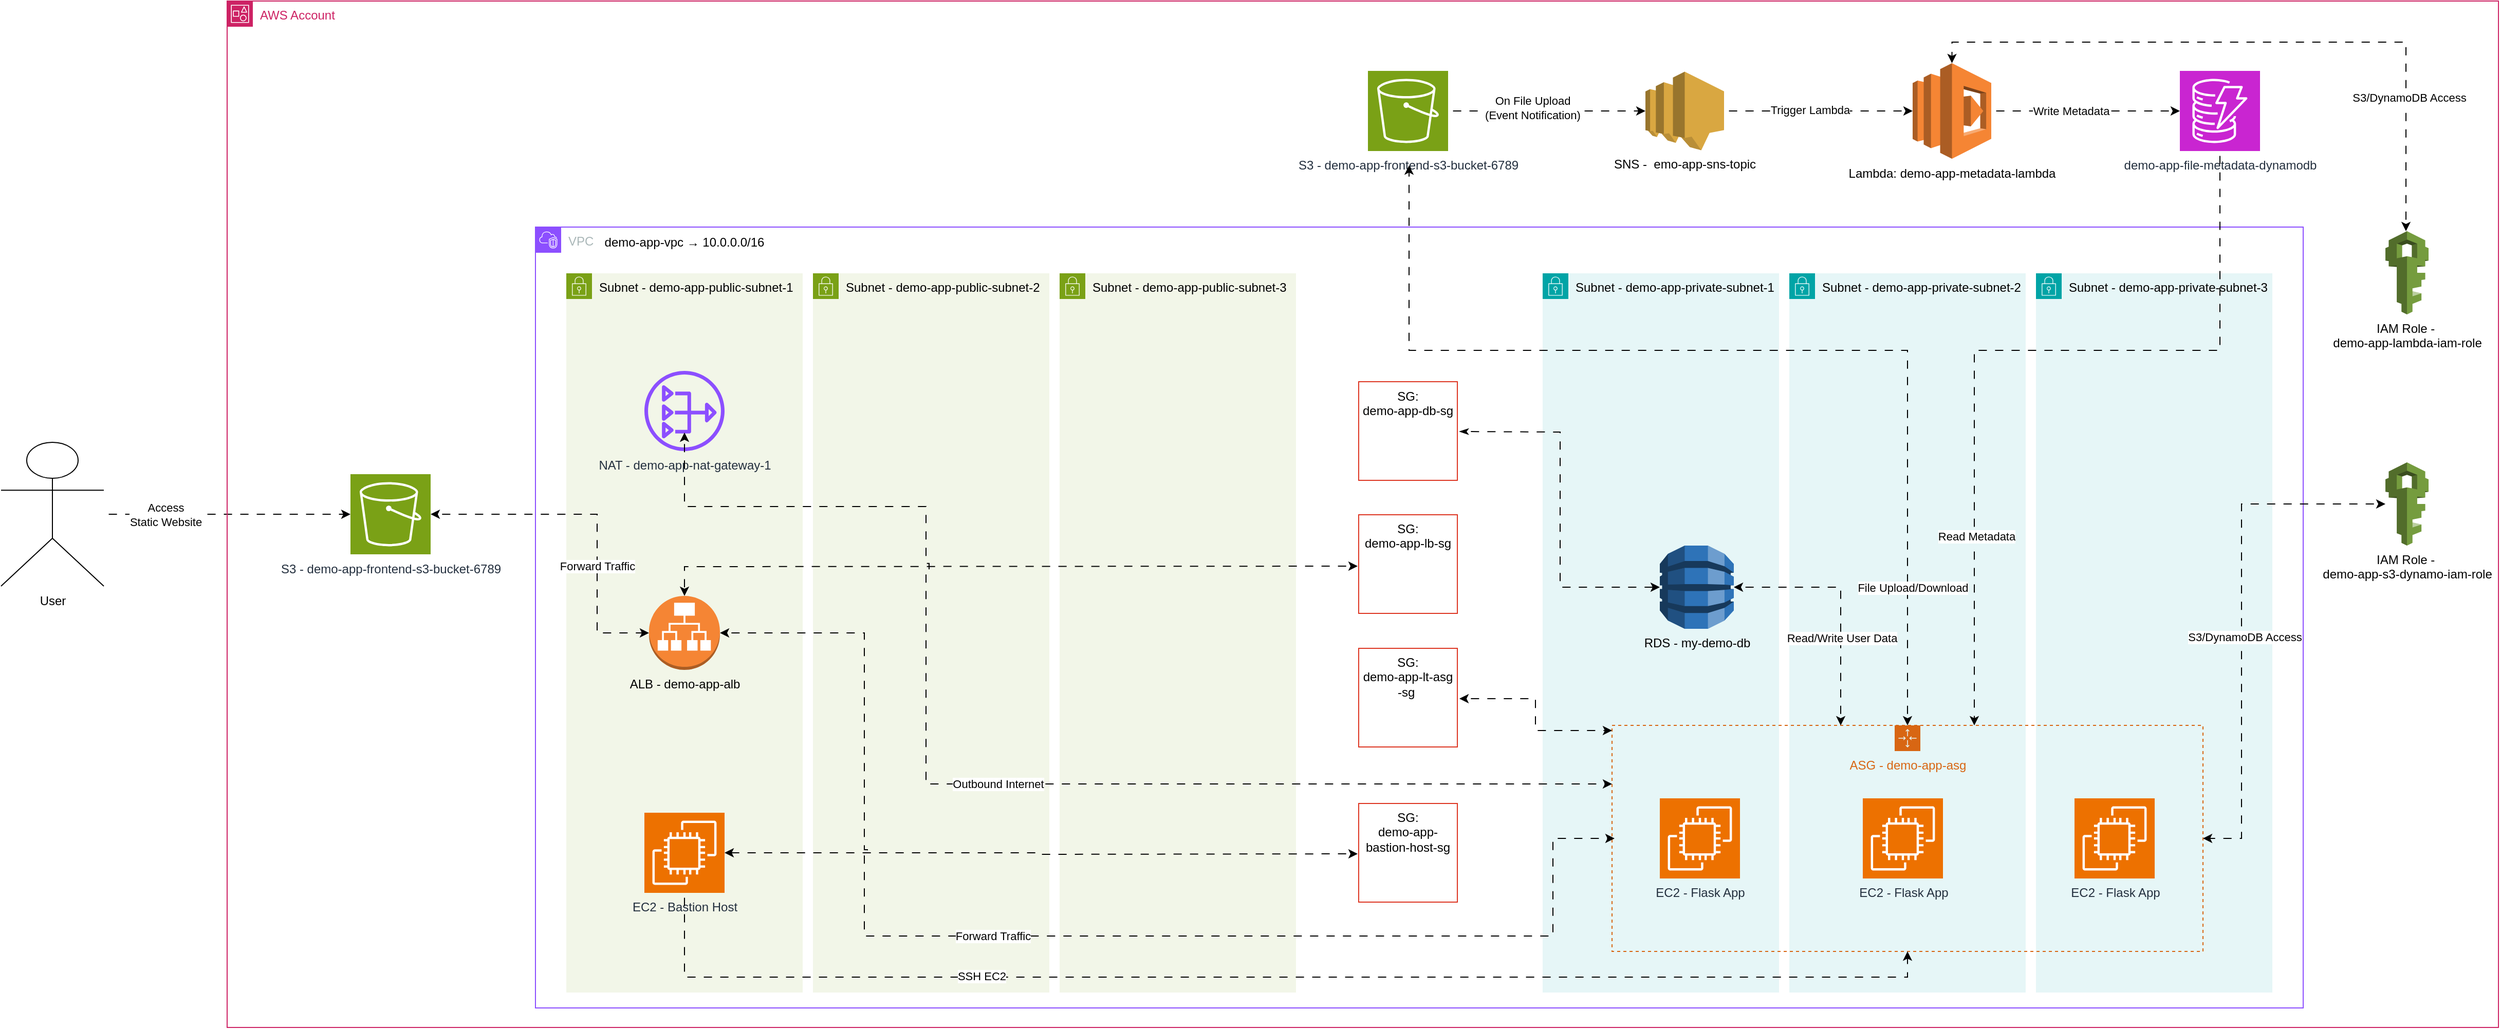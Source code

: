 <mxfile version="28.2.5">
  <diagram name="Page-1" id="WA0lPVl5pJvD9vc_c7SS">
    <mxGraphModel dx="1209" dy="1378" grid="1" gridSize="10" guides="1" tooltips="1" connect="1" arrows="1" fold="1" page="1" pageScale="1" pageWidth="827" pageHeight="1169" math="0" shadow="0">
      <root>
        <mxCell id="0" />
        <mxCell id="1" parent="0" />
        <mxCell id="fNRUj5ejag9MHIPvJ8dK-53" value="VPC" style="points=[[0,0],[0.25,0],[0.5,0],[0.75,0],[1,0],[1,0.25],[1,0.5],[1,0.75],[1,1],[0.75,1],[0.5,1],[0.25,1],[0,1],[0,0.75],[0,0.5],[0,0.25]];outlineConnect=0;gradientColor=none;html=1;whiteSpace=wrap;fontSize=12;fontStyle=0;container=1;pointerEvents=0;collapsible=0;recursiveResize=0;shape=mxgraph.aws4.group;grIcon=mxgraph.aws4.group_vpc2;strokeColor=#8C4FFF;fillColor=default;verticalAlign=top;align=left;spacingLeft=30;fontColor=#AAB7B8;dashed=0;" parent="1" vertex="1">
          <mxGeometry x="1720" y="540" width="1720" height="760" as="geometry" />
        </mxCell>
        <mxCell id="fNRUj5ejag9MHIPvJ8dK-60" value="&lt;span style=&quot;color: rgb(0, 0, 0); text-align: center;&quot;&gt;Subnet - demo-app-private-subnet-1&lt;/span&gt;" style="points=[[0,0],[0.25,0],[0.5,0],[0.75,0],[1,0],[1,0.25],[1,0.5],[1,0.75],[1,1],[0.75,1],[0.5,1],[0.25,1],[0,1],[0,0.75],[0,0.5],[0,0.25]];outlineConnect=0;gradientColor=none;html=1;whiteSpace=wrap;fontSize=12;fontStyle=0;container=1;pointerEvents=0;collapsible=0;recursiveResize=0;shape=mxgraph.aws4.group;grIcon=mxgraph.aws4.group_security_group;grStroke=0;strokeColor=#00A4A6;fillColor=#E6F6F7;verticalAlign=top;align=left;spacingLeft=30;fontColor=#147EBA;dashed=0;" parent="fNRUj5ejag9MHIPvJ8dK-53" vertex="1">
          <mxGeometry x="980" y="45" width="230" height="700" as="geometry" />
        </mxCell>
        <mxCell id="fNRUj5ejag9MHIPvJ8dK-61" value="&lt;span style=&quot;color: rgb(0, 0, 0); text-align: center;&quot;&gt;Subnet -&amp;nbsp;demo-app-private-subnet-2&lt;/span&gt;" style="points=[[0,0],[0.25,0],[0.5,0],[0.75,0],[1,0],[1,0.25],[1,0.5],[1,0.75],[1,1],[0.75,1],[0.5,1],[0.25,1],[0,1],[0,0.75],[0,0.5],[0,0.25]];outlineConnect=0;gradientColor=none;html=1;whiteSpace=wrap;fontSize=12;fontStyle=0;container=1;pointerEvents=0;collapsible=0;recursiveResize=0;shape=mxgraph.aws4.group;grIcon=mxgraph.aws4.group_security_group;grStroke=0;strokeColor=#00A4A6;fillColor=#E6F6F7;verticalAlign=top;align=left;spacingLeft=30;fontColor=#147EBA;dashed=0;" parent="fNRUj5ejag9MHIPvJ8dK-53" vertex="1">
          <mxGeometry x="1220" y="45" width="230" height="700" as="geometry" />
        </mxCell>
        <mxCell id="fNRUj5ejag9MHIPvJ8dK-62" value="&lt;span style=&quot;color: rgb(0, 0, 0); text-align: center;&quot;&gt;Subnet -&amp;nbsp;demo-app-private-subnet-3&lt;/span&gt;" style="points=[[0,0],[0.25,0],[0.5,0],[0.75,0],[1,0],[1,0.25],[1,0.5],[1,0.75],[1,1],[0.75,1],[0.5,1],[0.25,1],[0,1],[0,0.75],[0,0.5],[0,0.25]];outlineConnect=0;gradientColor=none;html=1;whiteSpace=wrap;fontSize=12;fontStyle=0;container=1;pointerEvents=0;collapsible=0;recursiveResize=0;shape=mxgraph.aws4.group;grIcon=mxgraph.aws4.group_security_group;grStroke=0;strokeColor=#00A4A6;fillColor=#E6F6F7;verticalAlign=top;align=left;spacingLeft=30;fontColor=#147EBA;dashed=0;" parent="fNRUj5ejag9MHIPvJ8dK-53" vertex="1">
          <mxGeometry x="1460" y="45" width="230" height="700" as="geometry" />
        </mxCell>
        <mxCell id="fNRUj5ejag9MHIPvJ8dK-67" value="ASG - demo-app-asg" style="points=[[0,0],[0.25,0],[0.5,0],[0.75,0],[1,0],[1,0.25],[1,0.5],[1,0.75],[1,1],[0.75,1],[0.5,1],[0.25,1],[0,1],[0,0.75],[0,0.5],[0,0.25]];outlineConnect=0;gradientColor=none;html=1;whiteSpace=wrap;fontSize=12;fontStyle=0;container=1;pointerEvents=0;collapsible=0;recursiveResize=0;shape=mxgraph.aws4.groupCenter;grIcon=mxgraph.aws4.group_auto_scaling_group;grStroke=1;strokeColor=#D86613;fillColor=none;verticalAlign=top;align=center;fontColor=#D86613;dashed=1;spacingTop=25;" parent="fNRUj5ejag9MHIPvJ8dK-62" vertex="1">
          <mxGeometry x="-412.5" y="440" width="575" height="220" as="geometry" />
        </mxCell>
        <mxCell id="fNRUj5ejag9MHIPvJ8dK-69" value="EC2 - Flask App" style="sketch=0;points=[[0,0,0],[0.25,0,0],[0.5,0,0],[0.75,0,0],[1,0,0],[0,1,0],[0.25,1,0],[0.5,1,0],[0.75,1,0],[1,1,0],[0,0.25,0],[0,0.5,0],[0,0.75,0],[1,0.25,0],[1,0.5,0],[1,0.75,0]];outlineConnect=0;fontColor=#232F3E;fillColor=#ED7100;strokeColor=#ffffff;dashed=0;verticalLabelPosition=bottom;verticalAlign=top;align=center;html=1;fontSize=12;fontStyle=0;aspect=fixed;shape=mxgraph.aws4.resourceIcon;resIcon=mxgraph.aws4.ec2;" parent="fNRUj5ejag9MHIPvJ8dK-67" vertex="1">
          <mxGeometry x="244" y="71" width="78" height="78" as="geometry" />
        </mxCell>
        <mxCell id="fNRUj5ejag9MHIPvJ8dK-70" value="EC2 - Flask App" style="sketch=0;points=[[0,0,0],[0.25,0,0],[0.5,0,0],[0.75,0,0],[1,0,0],[0,1,0],[0.25,1,0],[0.5,1,0],[0.75,1,0],[1,1,0],[0,0.25,0],[0,0.5,0],[0,0.75,0],[1,0.25,0],[1,0.5,0],[1,0.75,0]];outlineConnect=0;fontColor=#232F3E;fillColor=#ED7100;strokeColor=#ffffff;dashed=0;verticalLabelPosition=bottom;verticalAlign=top;align=center;html=1;fontSize=12;fontStyle=0;aspect=fixed;shape=mxgraph.aws4.resourceIcon;resIcon=mxgraph.aws4.ec2;" parent="fNRUj5ejag9MHIPvJ8dK-67" vertex="1">
          <mxGeometry x="450" y="71" width="78" height="78" as="geometry" />
        </mxCell>
        <mxCell id="fNRUj5ejag9MHIPvJ8dK-63" value="&lt;span style=&quot;color: rgb(0, 0, 0); text-align: center;&quot;&gt;Subnet -&amp;nbsp;demo-app-public-subnet-1&lt;/span&gt;" style="points=[[0,0],[0.25,0],[0.5,0],[0.75,0],[1,0],[1,0.25],[1,0.5],[1,0.75],[1,1],[0.75,1],[0.5,1],[0.25,1],[0,1],[0,0.75],[0,0.5],[0,0.25]];outlineConnect=0;gradientColor=none;html=1;whiteSpace=wrap;fontSize=12;fontStyle=0;container=1;pointerEvents=0;collapsible=0;recursiveResize=0;shape=mxgraph.aws4.group;grIcon=mxgraph.aws4.group_security_group;grStroke=0;strokeColor=#7AA116;fillColor=#F2F6E8;verticalAlign=top;align=left;spacingLeft=30;fontColor=#248814;dashed=0;" parent="fNRUj5ejag9MHIPvJ8dK-53" vertex="1">
          <mxGeometry x="30" y="45" width="230" height="700" as="geometry" />
        </mxCell>
        <mxCell id="fNRUj5ejag9MHIPvJ8dK-74" value="NAT - demo-app-nat-gateway-1" style="sketch=0;outlineConnect=0;fontColor=#232F3E;gradientColor=none;fillColor=#8C4FFF;strokeColor=none;dashed=0;verticalLabelPosition=bottom;verticalAlign=top;align=center;html=1;fontSize=12;fontStyle=0;aspect=fixed;pointerEvents=1;shape=mxgraph.aws4.nat_gateway;" parent="fNRUj5ejag9MHIPvJ8dK-63" vertex="1">
          <mxGeometry x="76" y="95" width="78" height="78" as="geometry" />
        </mxCell>
        <mxCell id="fNRUj5ejag9MHIPvJ8dK-102" value="ALB -&amp;nbsp;demo-app-alb" style="outlineConnect=0;dashed=0;verticalLabelPosition=bottom;verticalAlign=top;align=center;html=1;shape=mxgraph.aws3.application_load_balancer;fillColor=#F58534;gradientColor=none;" parent="fNRUj5ejag9MHIPvJ8dK-63" vertex="1">
          <mxGeometry x="80.5" y="314" width="69" height="72" as="geometry" />
        </mxCell>
        <mxCell id="fNRUj5ejag9MHIPvJ8dK-64" value="&lt;span style=&quot;color: rgb(0, 0, 0); text-align: center;&quot;&gt;Subnet -&amp;nbsp;demo-app-public-subnet-2&lt;/span&gt;" style="points=[[0,0],[0.25,0],[0.5,0],[0.75,0],[1,0],[1,0.25],[1,0.5],[1,0.75],[1,1],[0.75,1],[0.5,1],[0.25,1],[0,1],[0,0.75],[0,0.5],[0,0.25]];outlineConnect=0;gradientColor=none;html=1;whiteSpace=wrap;fontSize=12;fontStyle=0;container=1;pointerEvents=0;collapsible=0;recursiveResize=0;shape=mxgraph.aws4.group;grIcon=mxgraph.aws4.group_security_group;grStroke=0;strokeColor=#7AA116;fillColor=#F2F6E8;verticalAlign=top;align=left;spacingLeft=30;fontColor=#248814;dashed=0;" parent="fNRUj5ejag9MHIPvJ8dK-53" vertex="1">
          <mxGeometry x="270" y="45" width="230" height="700" as="geometry" />
        </mxCell>
        <mxCell id="fNRUj5ejag9MHIPvJ8dK-65" value="&lt;span style=&quot;color: rgb(0, 0, 0); text-align: center;&quot;&gt;Subnet -&amp;nbsp;demo-app-public-subnet-3&lt;/span&gt;" style="points=[[0,0],[0.25,0],[0.5,0],[0.75,0],[1,0],[1,0.25],[1,0.5],[1,0.75],[1,1],[0.75,1],[0.5,1],[0.25,1],[0,1],[0,0.75],[0,0.5],[0,0.25]];outlineConnect=0;gradientColor=none;html=1;whiteSpace=wrap;fontSize=12;fontStyle=0;container=1;pointerEvents=0;collapsible=0;recursiveResize=0;shape=mxgraph.aws4.group;grIcon=mxgraph.aws4.group_security_group;grStroke=0;strokeColor=#7AA116;fillColor=#F2F6E8;verticalAlign=top;align=left;spacingLeft=30;fontColor=#248814;dashed=0;" parent="fNRUj5ejag9MHIPvJ8dK-53" vertex="1">
          <mxGeometry x="510" y="45" width="230" height="700" as="geometry" />
        </mxCell>
        <mxCell id="fNRUj5ejag9MHIPvJ8dK-14" value="demo-app-vpc → 10.0.0.0/16" style="text;html=1;align=center;verticalAlign=middle;whiteSpace=wrap;rounded=0;" parent="fNRUj5ejag9MHIPvJ8dK-53" vertex="1">
          <mxGeometry x="60" width="170" height="30" as="geometry" />
        </mxCell>
        <mxCell id="fNRUj5ejag9MHIPvJ8dK-195" style="edgeStyle=orthogonalEdgeStyle;rounded=0;orthogonalLoop=1;jettySize=auto;html=1;flowAnimation=1;startArrow=classic;startFill=1;" parent="fNRUj5ejag9MHIPvJ8dK-53" target="fNRUj5ejag9MHIPvJ8dK-67" edge="1">
          <mxGeometry relative="1" as="geometry">
            <mxPoint x="899.0" y="459" as="sourcePoint" />
            <Array as="points">
              <mxPoint x="973" y="459" />
              <mxPoint x="973" y="490" />
            </Array>
          </mxGeometry>
        </mxCell>
        <mxCell id="fNRUj5ejag9MHIPvJ8dK-194" style="edgeStyle=orthogonalEdgeStyle;rounded=0;orthogonalLoop=1;jettySize=auto;html=1;entryX=0.5;entryY=0;entryDx=0;entryDy=0;entryPerimeter=0;startArrow=classic;startFill=1;flowAnimation=1;jumpStyle=sharp;" parent="fNRUj5ejag9MHIPvJ8dK-53" target="fNRUj5ejag9MHIPvJ8dK-102" edge="1">
          <mxGeometry relative="1" as="geometry">
            <mxPoint x="800" y="330" as="sourcePoint" />
          </mxGeometry>
        </mxCell>
        <mxCell id="fNRUj5ejag9MHIPvJ8dK-118" style="edgeStyle=orthogonalEdgeStyle;rounded=0;orthogonalLoop=1;jettySize=auto;html=1;flowAnimation=1;" parent="1" source="fNRUj5ejag9MHIPvJ8dK-101" target="fNRUj5ejag9MHIPvJ8dK-91" edge="1">
          <mxGeometry relative="1" as="geometry" />
        </mxCell>
        <mxCell id="fNRUj5ejag9MHIPvJ8dK-188" value="Access&lt;br&gt;Static Website" style="edgeLabel;html=1;align=center;verticalAlign=middle;resizable=0;points=[];" parent="fNRUj5ejag9MHIPvJ8dK-118" vertex="1" connectable="0">
          <mxGeometry x="-0.676" y="-2" relative="1" as="geometry">
            <mxPoint x="21" y="-2" as="offset" />
          </mxGeometry>
        </mxCell>
        <mxCell id="fNRUj5ejag9MHIPvJ8dK-101" value="User" style="shape=umlActor;verticalLabelPosition=bottom;verticalAlign=top;html=1;outlineConnect=0;" parent="1" vertex="1">
          <mxGeometry x="1200" y="749.5" width="100" height="140" as="geometry" />
        </mxCell>
        <mxCell id="fNRUj5ejag9MHIPvJ8dK-111" value="AWS Account" style="points=[[0,0],[0.25,0],[0.5,0],[0.75,0],[1,0],[1,0.25],[1,0.5],[1,0.75],[1,1],[0.75,1],[0.5,1],[0.25,1],[0,1],[0,0.75],[0,0.5],[0,0.25]];outlineConnect=0;gradientColor=none;html=1;whiteSpace=wrap;fontSize=12;fontStyle=0;container=1;pointerEvents=0;collapsible=0;recursiveResize=0;shape=mxgraph.aws4.group;grIcon=mxgraph.aws4.group_account;strokeColor=#CD2264;fillColor=none;verticalAlign=top;align=left;spacingLeft=30;fontColor=#CD2264;dashed=0;" parent="1" vertex="1">
          <mxGeometry x="1420" y="320" width="2210" height="999" as="geometry" />
        </mxCell>
        <mxCell id="fNRUj5ejag9MHIPvJ8dK-91" value="S3 - demo-app-frontend-s3-bucket-6789" style="sketch=0;points=[[0,0,0],[0.25,0,0],[0.5,0,0],[0.75,0,0],[1,0,0],[0,1,0],[0.25,1,0],[0.5,1,0],[0.75,1,0],[1,1,0],[0,0.25,0],[0,0.5,0],[0,0.75,0],[1,0.25,0],[1,0.5,0],[1,0.75,0]];outlineConnect=0;fontColor=#232F3E;fillColor=#7AA116;strokeColor=#ffffff;dashed=0;verticalLabelPosition=bottom;verticalAlign=top;align=center;html=1;fontSize=12;fontStyle=0;aspect=fixed;shape=mxgraph.aws4.resourceIcon;resIcon=mxgraph.aws4.s3;" parent="fNRUj5ejag9MHIPvJ8dK-111" vertex="1">
          <mxGeometry x="120" y="460.5" width="78" height="78" as="geometry" />
        </mxCell>
        <mxCell id="fNRUj5ejag9MHIPvJ8dK-130" style="edgeStyle=orthogonalEdgeStyle;rounded=0;orthogonalLoop=1;jettySize=auto;html=1;flowAnimation=1;" parent="fNRUj5ejag9MHIPvJ8dK-111" source="fNRUj5ejag9MHIPvJ8dK-112" target="fNRUj5ejag9MHIPvJ8dK-113" edge="1">
          <mxGeometry relative="1" as="geometry" />
        </mxCell>
        <mxCell id="fNRUj5ejag9MHIPvJ8dK-137" value="On File Upload&lt;br&gt;(Event Notification)" style="edgeLabel;html=1;align=center;verticalAlign=middle;resizable=0;points=[];" parent="fNRUj5ejag9MHIPvJ8dK-130" vertex="1" connectable="0">
          <mxGeometry x="-0.135" y="3" relative="1" as="geometry">
            <mxPoint x="-1" as="offset" />
          </mxGeometry>
        </mxCell>
        <mxCell id="fNRUj5ejag9MHIPvJ8dK-112" value="S3 -&amp;nbsp;demo-app-frontend-s3-bucket-6789" style="sketch=0;points=[[0,0,0],[0.25,0,0],[0.5,0,0],[0.75,0,0],[1,0,0],[0,1,0],[0.25,1,0],[0.5,1,0],[0.75,1,0],[1,1,0],[0,0.25,0],[0,0.5,0],[0,0.75,0],[1,0.25,0],[1,0.5,0],[1,0.75,0]];outlineConnect=0;fontColor=#232F3E;fillColor=#7AA116;strokeColor=#ffffff;dashed=0;verticalLabelPosition=bottom;verticalAlign=top;align=center;html=1;fontSize=12;fontStyle=0;aspect=fixed;shape=mxgraph.aws4.resourceIcon;resIcon=mxgraph.aws4.s3;" parent="fNRUj5ejag9MHIPvJ8dK-111" vertex="1">
          <mxGeometry x="1110" y="68" width="78" height="78" as="geometry" />
        </mxCell>
        <mxCell id="fNRUj5ejag9MHIPvJ8dK-131" style="edgeStyle=orthogonalEdgeStyle;rounded=0;orthogonalLoop=1;jettySize=auto;html=1;flowAnimation=1;" parent="fNRUj5ejag9MHIPvJ8dK-111" source="fNRUj5ejag9MHIPvJ8dK-113" target="fNRUj5ejag9MHIPvJ8dK-114" edge="1">
          <mxGeometry relative="1" as="geometry" />
        </mxCell>
        <mxCell id="fNRUj5ejag9MHIPvJ8dK-138" value="Trigger Lambda" style="edgeLabel;html=1;align=center;verticalAlign=middle;resizable=0;points=[];" parent="fNRUj5ejag9MHIPvJ8dK-131" vertex="1" connectable="0">
          <mxGeometry x="-0.093" y="1" relative="1" as="geometry">
            <mxPoint as="offset" />
          </mxGeometry>
        </mxCell>
        <mxCell id="fNRUj5ejag9MHIPvJ8dK-113" value="SNS -&amp;nbsp;&amp;nbsp;emo-app-sns-topic" style="outlineConnect=0;dashed=0;verticalLabelPosition=bottom;verticalAlign=top;align=center;html=1;shape=mxgraph.aws3.sns;fillColor=#D9A741;gradientColor=none;" parent="fNRUj5ejag9MHIPvJ8dK-111" vertex="1">
          <mxGeometry x="1380" y="68.75" width="76.5" height="76.5" as="geometry" />
        </mxCell>
        <mxCell id="fNRUj5ejag9MHIPvJ8dK-114" value="Lambda:&amp;nbsp;demo-app-metadata-lambda" style="outlineConnect=0;dashed=0;verticalLabelPosition=bottom;verticalAlign=top;align=center;html=1;shape=mxgraph.aws3.lambda;fillColor=#F58534;gradientColor=none;" parent="fNRUj5ejag9MHIPvJ8dK-111" vertex="1">
          <mxGeometry x="1640" y="60.5" width="76.5" height="93" as="geometry" />
        </mxCell>
        <mxCell id="fNRUj5ejag9MHIPvJ8dK-116" value="demo-app-file-metadata-dynamodb" style="sketch=0;points=[[0,0,0],[0.25,0,0],[0.5,0,0],[0.75,0,0],[1,0,0],[0,1,0],[0.25,1,0],[0.5,1,0],[0.75,1,0],[1,1,0],[0,0.25,0],[0,0.5,0],[0,0.75,0],[1,0.25,0],[1,0.5,0],[1,0.75,0]];outlineConnect=0;fontColor=#232F3E;fillColor=#C925D1;strokeColor=#ffffff;dashed=0;verticalLabelPosition=bottom;verticalAlign=top;align=center;html=1;fontSize=12;fontStyle=0;aspect=fixed;shape=mxgraph.aws4.resourceIcon;resIcon=mxgraph.aws4.dynamodb;" parent="fNRUj5ejag9MHIPvJ8dK-111" vertex="1">
          <mxGeometry x="1900" y="68" width="78" height="78" as="geometry" />
        </mxCell>
        <mxCell id="fNRUj5ejag9MHIPvJ8dK-117" value="RDS -&amp;nbsp;my-demo-db" style="outlineConnect=0;dashed=0;verticalLabelPosition=bottom;verticalAlign=top;align=center;html=1;shape=mxgraph.aws3.dynamo_db;fillColor=#2E73B8;gradientColor=none;" parent="fNRUj5ejag9MHIPvJ8dK-111" vertex="1">
          <mxGeometry x="1394" y="530" width="72" height="81" as="geometry" />
        </mxCell>
        <mxCell id="fNRUj5ejag9MHIPvJ8dK-68" value="EC2 - Flask App" style="sketch=0;points=[[0,0,0],[0.25,0,0],[0.5,0,0],[0.75,0,0],[1,0,0],[0,1,0],[0.25,1,0],[0.5,1,0],[0.75,1,0],[1,1,0],[0,0.25,0],[0,0.5,0],[0,0.75,0],[1,0.25,0],[1,0.5,0],[1,0.75,0]];outlineConnect=0;fontColor=#232F3E;fillColor=#ED7100;strokeColor=#ffffff;dashed=0;verticalLabelPosition=bottom;verticalAlign=top;align=center;html=1;fontSize=12;fontStyle=0;aspect=fixed;shape=mxgraph.aws4.resourceIcon;resIcon=mxgraph.aws4.ec2;" parent="fNRUj5ejag9MHIPvJ8dK-111" vertex="1">
          <mxGeometry x="1394" y="776" width="78" height="78" as="geometry" />
        </mxCell>
        <mxCell id="fNRUj5ejag9MHIPvJ8dK-73" value="EC2 - Bastion Host" style="sketch=0;points=[[0,0,0],[0.25,0,0],[0.5,0,0],[0.75,0,0],[1,0,0],[0,1,0],[0.25,1,0],[0.5,1,0],[0.75,1,0],[1,1,0],[0,0.25,0],[0,0.5,0],[0,0.75,0],[1,0.25,0],[1,0.5,0],[1,0.75,0]];outlineConnect=0;fontColor=#232F3E;fillColor=#ED7100;strokeColor=#ffffff;dashed=0;verticalLabelPosition=bottom;verticalAlign=top;align=center;html=1;fontSize=12;fontStyle=0;aspect=fixed;shape=mxgraph.aws4.resourceIcon;resIcon=mxgraph.aws4.ec2;" parent="fNRUj5ejag9MHIPvJ8dK-111" vertex="1">
          <mxGeometry x="406" y="790" width="78" height="78" as="geometry" />
        </mxCell>
        <mxCell id="fNRUj5ejag9MHIPvJ8dK-127" style="edgeStyle=orthogonalEdgeStyle;rounded=0;orthogonalLoop=1;jettySize=auto;html=1;entryX=1;entryY=0.5;entryDx=0;entryDy=0;entryPerimeter=0;startArrow=classic;startFill=1;flowAnimation=1;jumpStyle=sharp;" parent="fNRUj5ejag9MHIPvJ8dK-111" target="fNRUj5ejag9MHIPvJ8dK-73" edge="1">
          <mxGeometry relative="1" as="geometry">
            <mxPoint x="1100" y="830" as="sourcePoint" />
          </mxGeometry>
        </mxCell>
        <mxCell id="fNRUj5ejag9MHIPvJ8dK-132" style="edgeStyle=orthogonalEdgeStyle;rounded=0;orthogonalLoop=1;jettySize=auto;html=1;entryX=0;entryY=0.5;entryDx=0;entryDy=0;entryPerimeter=0;flowAnimation=1;" parent="fNRUj5ejag9MHIPvJ8dK-111" source="fNRUj5ejag9MHIPvJ8dK-114" target="fNRUj5ejag9MHIPvJ8dK-116" edge="1">
          <mxGeometry relative="1" as="geometry" />
        </mxCell>
        <mxCell id="fNRUj5ejag9MHIPvJ8dK-139" value="Write Metadata" style="edgeLabel;html=1;align=center;verticalAlign=middle;resizable=0;points=[];" parent="fNRUj5ejag9MHIPvJ8dK-132" vertex="1" connectable="0">
          <mxGeometry x="-0.157" relative="1" as="geometry">
            <mxPoint as="offset" />
          </mxGeometry>
        </mxCell>
        <mxCell id="fNRUj5ejag9MHIPvJ8dK-145" style="edgeStyle=orthogonalEdgeStyle;rounded=0;orthogonalLoop=1;jettySize=auto;html=1;startArrow=classic;startFill=1;jumpStyle=sharp;flowAnimation=1;" parent="fNRUj5ejag9MHIPvJ8dK-111" edge="1">
          <mxGeometry relative="1" as="geometry">
            <mxPoint x="445.0" y="420" as="sourcePoint" />
            <mxPoint x="1347.5" y="762" as="targetPoint" />
            <Array as="points">
              <mxPoint x="445" y="492" />
              <mxPoint x="680" y="492" />
              <mxPoint x="680" y="762" />
            </Array>
          </mxGeometry>
        </mxCell>
        <mxCell id="fNRUj5ejag9MHIPvJ8dK-158" value="Outbound Internet" style="edgeLabel;html=1;align=center;verticalAlign=middle;resizable=0;points=[];" parent="fNRUj5ejag9MHIPvJ8dK-145" vertex="1" connectable="0">
          <mxGeometry x="0.015" relative="1" as="geometry">
            <mxPoint x="15" as="offset" />
          </mxGeometry>
        </mxCell>
        <mxCell id="fNRUj5ejag9MHIPvJ8dK-159" value="IAM Role -&amp;nbsp;&lt;br&gt;demo-app-s3-dynamo-iam-role" style="outlineConnect=0;dashed=0;verticalLabelPosition=bottom;verticalAlign=top;align=center;html=1;shape=mxgraph.aws3.iam;fillColor=#759C3E;gradientColor=none;" parent="fNRUj5ejag9MHIPvJ8dK-111" vertex="1">
          <mxGeometry x="2100" y="449" width="42" height="81" as="geometry" />
        </mxCell>
        <mxCell id="fNRUj5ejag9MHIPvJ8dK-185" value="IAM Role -&amp;nbsp;&lt;br&gt;demo-app-lambda-iam-role" style="outlineConnect=0;dashed=0;verticalLabelPosition=bottom;verticalAlign=top;align=center;html=1;shape=mxgraph.aws3.iam;fillColor=#759C3E;gradientColor=none;" parent="fNRUj5ejag9MHIPvJ8dK-111" vertex="1">
          <mxGeometry x="2100" y="224" width="42" height="81" as="geometry" />
        </mxCell>
        <mxCell id="fNRUj5ejag9MHIPvJ8dK-187" style="edgeStyle=orthogonalEdgeStyle;rounded=0;orthogonalLoop=1;jettySize=auto;html=1;entryX=0.5;entryY=0;entryDx=0;entryDy=0;entryPerimeter=0;startArrow=classic;startFill=1;flowAnimation=1;" parent="fNRUj5ejag9MHIPvJ8dK-111" source="fNRUj5ejag9MHIPvJ8dK-185" target="fNRUj5ejag9MHIPvJ8dK-114" edge="1">
          <mxGeometry relative="1" as="geometry">
            <Array as="points">
              <mxPoint x="2120" y="40" />
              <mxPoint x="1678" y="40" />
            </Array>
          </mxGeometry>
        </mxCell>
        <mxCell id="fNRUj5ejag9MHIPvJ8dK-192" value="S3/DynamoDB Access" style="edgeLabel;html=1;align=center;verticalAlign=middle;resizable=0;points=[];" parent="fNRUj5ejag9MHIPvJ8dK-187" vertex="1" connectable="0">
          <mxGeometry x="-0.597" y="-3" relative="1" as="geometry">
            <mxPoint as="offset" />
          </mxGeometry>
        </mxCell>
        <mxCell id="fNRUj5ejag9MHIPvJ8dK-119" style="edgeStyle=orthogonalEdgeStyle;rounded=0;orthogonalLoop=1;jettySize=auto;html=1;entryX=0;entryY=0.5;entryDx=0;entryDy=0;entryPerimeter=0;startArrow=classic;startFill=1;flowAnimation=1;" parent="fNRUj5ejag9MHIPvJ8dK-111" source="fNRUj5ejag9MHIPvJ8dK-91" target="fNRUj5ejag9MHIPvJ8dK-102" edge="1">
          <mxGeometry relative="1" as="geometry">
            <Array as="points">
              <mxPoint x="360" y="500" />
              <mxPoint x="360" y="615" />
            </Array>
          </mxGeometry>
        </mxCell>
        <mxCell id="fNRUj5ejag9MHIPvJ8dK-142" value="Forward Traffic" style="edgeLabel;html=1;align=center;verticalAlign=middle;resizable=0;points=[];" parent="fNRUj5ejag9MHIPvJ8dK-119" vertex="1" connectable="0">
          <mxGeometry x="0.021" relative="1" as="geometry">
            <mxPoint y="45" as="offset" />
          </mxGeometry>
        </mxCell>
        <mxCell id="fNRUj5ejag9MHIPvJ8dK-196" value="&lt;span style=&quot;color: rgb(0, 0, 0); text-wrap-mode: nowrap; background-color: rgb(255, 255, 255);&quot;&gt;SG: &lt;br&gt;demo-app-db-sg&lt;/span&gt;" style="fillColor=none;strokeColor=#DD3522;verticalAlign=top;fontStyle=0;fontColor=#DD3522;whiteSpace=wrap;html=1;" parent="fNRUj5ejag9MHIPvJ8dK-111" vertex="1">
          <mxGeometry x="1101" y="370.5" width="96" height="96" as="geometry" />
        </mxCell>
        <mxCell id="fNRUj5ejag9MHIPvJ8dK-197" value="&lt;span style=&quot;color: rgb(0, 0, 0); text-wrap-mode: nowrap; background-color: rgb(255, 255, 255);&quot;&gt;SG: &lt;br&gt;demo-app-lb-sg&lt;/span&gt;" style="fillColor=none;strokeColor=#DD3522;verticalAlign=top;fontStyle=0;fontColor=#DD3522;whiteSpace=wrap;html=1;" parent="fNRUj5ejag9MHIPvJ8dK-111" vertex="1">
          <mxGeometry x="1101" y="500" width="96" height="96" as="geometry" />
        </mxCell>
        <mxCell id="fNRUj5ejag9MHIPvJ8dK-198" value="&lt;span style=&quot;color: rgb(0, 0, 0); text-wrap-mode: nowrap; background-color: rgb(255, 255, 255);&quot;&gt;SG: &lt;br&gt;demo-app-lt-asg&lt;br&gt;-sg&amp;nbsp;&lt;/span&gt;" style="fillColor=none;strokeColor=#DD3522;verticalAlign=top;fontStyle=0;fontColor=#DD3522;whiteSpace=wrap;html=1;" parent="fNRUj5ejag9MHIPvJ8dK-111" vertex="1">
          <mxGeometry x="1101" y="630" width="96" height="96" as="geometry" />
        </mxCell>
        <mxCell id="fNRUj5ejag9MHIPvJ8dK-199" value="&lt;span style=&quot;color: rgb(0, 0, 0); text-wrap-mode: nowrap; background-color: rgb(255, 255, 255);&quot;&gt;SG: &lt;br&gt;demo-app-&lt;br&gt;bastion-host-sg&lt;/span&gt;" style="fillColor=none;strokeColor=#DD3522;verticalAlign=top;fontStyle=0;fontColor=#DD3522;whiteSpace=wrap;html=1;" parent="fNRUj5ejag9MHIPvJ8dK-111" vertex="1">
          <mxGeometry x="1101" y="781" width="96" height="96" as="geometry" />
        </mxCell>
        <mxCell id="fNRUj5ejag9MHIPvJ8dK-122" style="edgeStyle=orthogonalEdgeStyle;rounded=0;orthogonalLoop=1;jettySize=auto;html=1;startArrow=classic;startFill=1;jumpStyle=sharp;flowAnimation=1;" parent="1" source="fNRUj5ejag9MHIPvJ8dK-102" edge="1">
          <mxGeometry relative="1" as="geometry">
            <mxPoint x="2770" y="1135" as="targetPoint" />
            <Array as="points">
              <mxPoint x="2040" y="935" />
              <mxPoint x="2040" y="1230" />
              <mxPoint x="2710" y="1230" />
              <mxPoint x="2710" y="1135" />
            </Array>
          </mxGeometry>
        </mxCell>
        <mxCell id="fNRUj5ejag9MHIPvJ8dK-154" value="Forward Traffic" style="edgeLabel;html=1;align=center;verticalAlign=middle;resizable=0;points=[];" parent="fNRUj5ejag9MHIPvJ8dK-122" vertex="1" connectable="0">
          <mxGeometry x="-0.111" relative="1" as="geometry">
            <mxPoint as="offset" />
          </mxGeometry>
        </mxCell>
        <mxCell id="fNRUj5ejag9MHIPvJ8dK-126" style="edgeStyle=orthogonalEdgeStyle;rounded=0;orthogonalLoop=1;jettySize=auto;html=1;entryX=0;entryY=0.5;entryDx=0;entryDy=0;entryPerimeter=0;startArrow=classicThin;startFill=1;flowAnimation=1;" parent="1" target="fNRUj5ejag9MHIPvJ8dK-117" edge="1">
          <mxGeometry relative="1" as="geometry">
            <mxPoint x="2619.0" y="739.0" as="sourcePoint" />
          </mxGeometry>
        </mxCell>
        <mxCell id="fNRUj5ejag9MHIPvJ8dK-128" style="edgeStyle=orthogonalEdgeStyle;rounded=0;orthogonalLoop=1;jettySize=auto;html=1;entryX=1;entryY=0.5;entryDx=0;entryDy=0;entryPerimeter=0;startArrow=classic;startFill=1;flowAnimation=1;" parent="1" source="fNRUj5ejag9MHIPvJ8dK-67" target="fNRUj5ejag9MHIPvJ8dK-117" edge="1">
          <mxGeometry relative="1" as="geometry">
            <Array as="points">
              <mxPoint x="2990" y="891" />
            </Array>
          </mxGeometry>
        </mxCell>
        <mxCell id="fNRUj5ejag9MHIPvJ8dK-191" value="Read/Write User Data" style="edgeLabel;html=1;align=center;verticalAlign=middle;resizable=0;points=[];" parent="fNRUj5ejag9MHIPvJ8dK-128" vertex="1" connectable="0">
          <mxGeometry x="-0.284" y="-1" relative="1" as="geometry">
            <mxPoint as="offset" />
          </mxGeometry>
        </mxCell>
        <mxCell id="fNRUj5ejag9MHIPvJ8dK-129" style="edgeStyle=orthogonalEdgeStyle;rounded=0;orthogonalLoop=1;jettySize=auto;html=1;entryX=0.513;entryY=1.179;entryDx=0;entryDy=0;entryPerimeter=0;startArrow=classic;startFill=1;flowAnimation=1;" parent="1" source="fNRUj5ejag9MHIPvJ8dK-67" target="fNRUj5ejag9MHIPvJ8dK-112" edge="1">
          <mxGeometry relative="1" as="geometry">
            <Array as="points">
              <mxPoint x="3055" y="660" />
              <mxPoint x="2570" y="660" />
            </Array>
          </mxGeometry>
        </mxCell>
        <mxCell id="fNRUj5ejag9MHIPvJ8dK-136" value="File Upload/Download" style="edgeLabel;html=1;align=center;verticalAlign=middle;resizable=0;points=[];" parent="fNRUj5ejag9MHIPvJ8dK-129" vertex="1" connectable="0">
          <mxGeometry x="-0.494" y="-1" relative="1" as="geometry">
            <mxPoint x="4" y="126" as="offset" />
          </mxGeometry>
        </mxCell>
        <mxCell id="fNRUj5ejag9MHIPvJ8dK-133" style="edgeStyle=orthogonalEdgeStyle;rounded=0;orthogonalLoop=1;jettySize=auto;html=1;flowAnimation=1;" parent="1" source="fNRUj5ejag9MHIPvJ8dK-116" target="fNRUj5ejag9MHIPvJ8dK-67" edge="1">
          <mxGeometry relative="1" as="geometry">
            <Array as="points">
              <mxPoint x="3359" y="660" />
              <mxPoint x="3120" y="660" />
            </Array>
          </mxGeometry>
        </mxCell>
        <mxCell id="fNRUj5ejag9MHIPvJ8dK-135" value="Read Metadata" style="edgeLabel;html=1;align=center;verticalAlign=middle;resizable=0;points=[];" parent="fNRUj5ejag9MHIPvJ8dK-133" vertex="1" connectable="0">
          <mxGeometry x="0.277" y="2" relative="1" as="geometry">
            <mxPoint y="104" as="offset" />
          </mxGeometry>
        </mxCell>
        <mxCell id="fNRUj5ejag9MHIPvJ8dK-143" style="edgeStyle=orthogonalEdgeStyle;rounded=0;orthogonalLoop=1;jettySize=auto;html=1;flowAnimation=1;" parent="1" source="fNRUj5ejag9MHIPvJ8dK-73" target="fNRUj5ejag9MHIPvJ8dK-67" edge="1">
          <mxGeometry relative="1" as="geometry">
            <Array as="points">
              <mxPoint x="1865" y="1270" />
              <mxPoint x="3055" y="1270" />
            </Array>
          </mxGeometry>
        </mxCell>
        <mxCell id="fNRUj5ejag9MHIPvJ8dK-155" value="SSH EC2" style="edgeLabel;html=1;align=center;verticalAlign=middle;resizable=0;points=[];" parent="fNRUj5ejag9MHIPvJ8dK-143" vertex="1" connectable="0">
          <mxGeometry x="-0.428" y="1" relative="1" as="geometry">
            <mxPoint as="offset" />
          </mxGeometry>
        </mxCell>
        <mxCell id="fNRUj5ejag9MHIPvJ8dK-186" style="edgeStyle=orthogonalEdgeStyle;rounded=0;orthogonalLoop=1;jettySize=auto;html=1;entryX=1;entryY=0.5;entryDx=0;entryDy=0;startArrow=classic;startFill=1;flowAnimation=1;" parent="1" source="fNRUj5ejag9MHIPvJ8dK-159" target="fNRUj5ejag9MHIPvJ8dK-67" edge="1">
          <mxGeometry relative="1" as="geometry">
            <Array as="points">
              <mxPoint x="3380" y="809" />
              <mxPoint x="3380" y="1135" />
            </Array>
          </mxGeometry>
        </mxCell>
        <mxCell id="fNRUj5ejag9MHIPvJ8dK-193" value="S3/DynamoDB Access" style="edgeLabel;html=1;align=center;verticalAlign=middle;resizable=0;points=[];" parent="fNRUj5ejag9MHIPvJ8dK-186" vertex="1" connectable="0">
          <mxGeometry x="0.071" y="3" relative="1" as="geometry">
            <mxPoint as="offset" />
          </mxGeometry>
        </mxCell>
      </root>
    </mxGraphModel>
  </diagram>
</mxfile>
